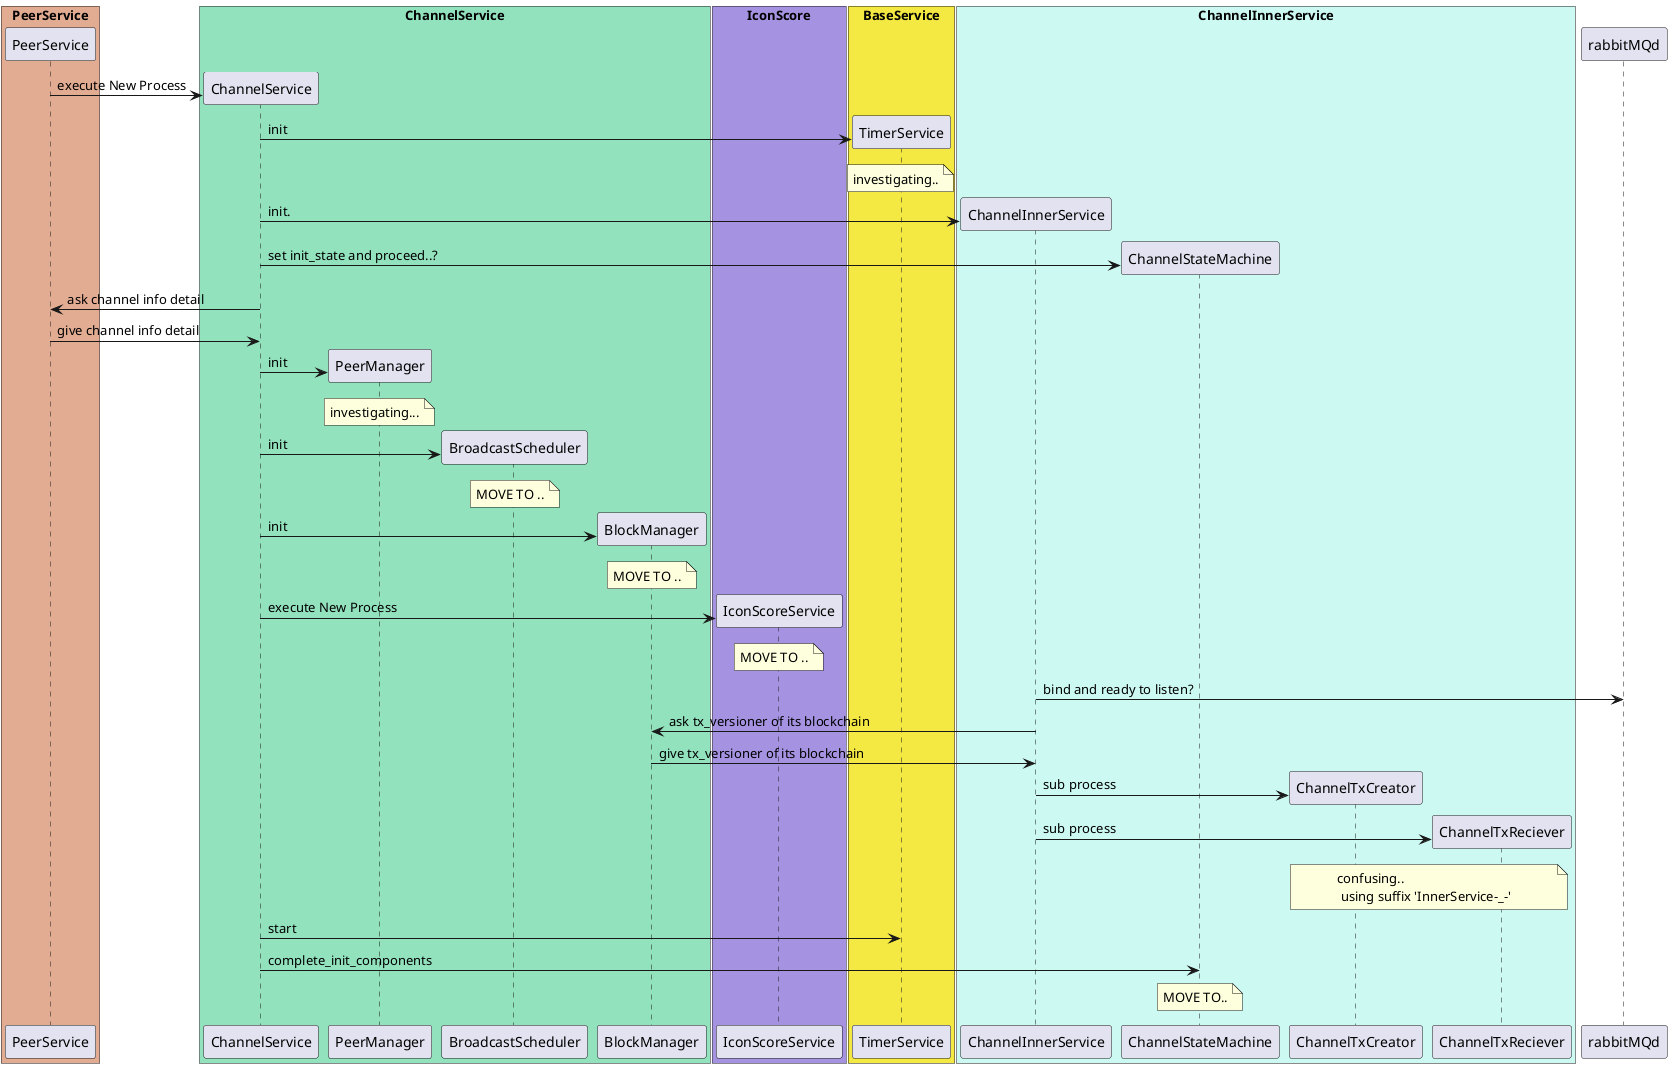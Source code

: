 
     ┌───────────┐                                                                                                                                                                                                                                                                                                ┌─────────┐
     │PeerService│                                                                                                                                                                                                                                                                                                │rabbitMQd│
     └─────┬─────┘                                                                                                                                                                                                                                                                                                └────┬────┘
           │execute New Process ┌──────────────┐                                                                                                                                                                                                                                                                       │
           │───────────────────>│ChannelService│                                                                                                                                                                                                                                                                       │
           │                    └──────┬───────┘                                                                                                                                                                                                                                                                       │
           │                                                                                       init                                                            ┌────────────┐                                                                                                                                      │
           │                           │ ─────────────────────────────────────────────────────────────────────────────────────────────────────────────────────────>│TimerService│                                                                                                                                      │
           │                           │                                                                                                                           └─────┬──────┘                                                                                                                                      │
           │                           │                                                                                                                         ╔═════════════════╗                                                                                                                                   │
           │                           │                                                                                                                         ║investigating.. ░║                                                                                                                                   │
           │                           │                                                                                                                         ╚═══════╤═════════╝                                                                                                                                   │
           │                           │                                                                       init.                                                     │                 ┌───────────────────┐                                                                                                       │
           │                           │ ─────────────────────────────────────────────────────────────────────────────────────────────────────────────────────────────────────────────────>│ChannelInnerService│                                                                                                       │
           │                           │                                                                                                                                 │                 └─────────┬─────────┘                                                                                                       │
           │                           │                                                                          set init_state and proceed..?                          │                                                ┌───────────────────┐                                                                        │
           │                           │ ────────────────────────────────────────────────────────────────────────────────────────────────────────────────────────────────────────────────────────────────────────────────>│ChannelStateMachine│                                                                        │
           │                           │                                                                                                                                 │                           │                    └─────────┬─────────┘                                                                        │
           │  ask channel info detail  │                                                                                                                                 │                           │                                                                                                                 │
           │<───────────────────────────                                                                                                                                 │                           │                              │                                                                                  │
           │                           │                                                                                                                                 │                           │                              │                                                                                  │
           │ give channel info detail  │                                                                                                                                 │                           │                              │                                                                                  │
           │───────────────────────────>                                                                                                                                 │                           │                              │                                                                                  │
           │                           │                                                                                                                                 │                           │                              │                                                                                  │
           │                           │       init       ┌───────────┐                                                                                                  │                           │                              │                                                                                  │
           │                           │ ────────────────>│PeerManager│                                                                                                  │                           │                              │                                                                                  │
           │                           │                  └─────┬─────┘                                                                                                  │                           │                              │                                                                                  │
           │                           │               ╔══════════════════╗                                                                                              │                           │                              │                                                                                  │
           │                           │               ║investigating... ░║                                                                                              │                           │                              │                                                                                  │
           │                           │               ╚════════╤═════════╝                                                                                              │                           │                              │                                                                                  │
           │                           │                  init  │                ┌──────────────────┐                                                                    │                           │                              │                                                                                  │
           │                           │ ───────────────────────────────────────>│BroadcastScheduler│                                                                    │                           │                              │                                                                                  │
           │                           │                        │                └────────┬─────────┘                                                                    │                           │                              │                                                                                  │
           │                           │                        │                    ╔════════════╗                                                                      │                           │                              │                                                                                  │
           │                           │                        │                    ║MOVE TO .. ░║                                                                      │                           │                              │                                                                                  │
           │                           │                        │                    ╚════╤═══════╝                                                                      │                           │                              │                                                                                  │
           │                           │                        │        init             │                    ┌────────────┐                                            │                           │                              │                                                                                  │
           │                           │ ─────────────────────────────────────────────────────────────────────>│BlockManager│                                            │                           │                              │                                                                                  │
           │                           │                        │                         │                    └─────┬──────┘                                            │                           │                              │                                                                                  │
           │                           │                        │                         │                     ╔════════════╗                                           │                           │                              │                                                                                  │
           │                           │                        │                         │                     ║MOVE TO .. ░║                                           │                           │                              │                                                                                  │
           │                           │                        │                         │                     ╚════╤═══════╝                                           │                           │                              │                                                                                  │
           │                           │                        │             execute New Process                    │                 ┌────────────────┐                │                           │                              │                                                                                  │
           │                           │ ─────────────────────────────────────────────────────────────────────────────────────────────>│IconScoreService│                │                           │                              │                                                                                  │
           │                           │                        │                         │                          │                 └───────┬────────┘                │                           │                              │                                                                                  │
           │                           │                        │                         │                          │                    ╔════════════╗                 │                           │                              │                                                                                  │
           │                           │                        │                         │                          │                    ║MOVE TO .. ░║                 │                           │                              │                                                                                  │
           │                           │                        │                         │                          │                    ╚════╤═══════╝                 │                           │                              │                                                                                  │
           │                           │                        │                         │                          │                         │                         │                           │                              │             bind and ready to listen?                                            │
           │                           │                        │                         │                          │                         │                         │                           │ ────────────────────────────────────────────────────────────────────────────────────────────────────────────────>
           │                           │                        │                         │                          │                         │                         │                           │                              │                                                                                  │
           │                           │                        │                         │                          │                      ask tx_versioner of its blockchain                       │                              │                                                                                  │
           │                           │                        │                         │                          │ <─────────────────────────────────────────────────────────────────────────────│                              │                                                                                  │
           │                           │                        │                         │                          │                         │                         │                           │                              │                                                                                  │
           │                           │                        │                         │                          │                      give tx_versioner of its blockchain                      │                              │                                                                                  │
           │                           │                        │                         │                          │ ─────────────────────────────────────────────────────────────────────────────>│                              │                                                                                  │
           │                           │                        │                         │                          │                         │                         │                           │                              │                                                                                  │
           │                           │                        │                         │                          │                         │                         │                           │                       fork.  │                    ┌────────────────┐                                            │
           │                           │                        │                         │                          │                         │                         │                           │ ─────────────────────────────────────────────────>│ChannelTxCreator│                                            │
           │                           │                        │                         │                          │                         │                         │                           │                              │                    └───────┬────────┘                                            │
           │                           │                        │                         │                          │                         │                         │                           │                              │      fork.                                     ┌─────────────────┐               │
           │                           │                        │                         │                          │                         │                         │                           │ ─────────────────────────────────────────────────────────────────────────────>│ChannelTxReciever│               │
           │                           │                        │                         │                          │                         │                         │                           │                              │                            │                   └────────┬────────┘               │
           │                           │                        │                         │                          │                         │                         │                           │                              │                   ╔════════╧══════════════════════════════════════╗              │
           │                           │                        │                         │                          │                         │                         │                           │                              │                   ║confusing..                                   ░║              │
           │                           │                        │                         │                          │                         │                         │                           │                              │                   ║ using suffix 'InnerService-_-'                ║              │
           │                           │                        │                         │                          │                         │                         │                           │                              │                   ╚════════╤════════════════════════════╤═════════╝              │
           │                           │                        │                         │           start          │                         │                         │                           │                              │                            │                            │                        │
           │                           │ ────────────────────────────────────────────────────────────────────────────────────────────────────────────────────────────────>                           │                              │                            │                            │                        │
           │                           │                        │                         │                          │                         │                         │                           │                              │                            │                            │                        │
           │                           │                        │                         │                          │    complete_init_components                       │                           │                              │                            │                            │                        │
           │                           │ ──────────────────────────────────────────────────────────────────────────────────────────────────────────────────────────────────────────────────────────────────────────────────────────>│                            │                            │                        │
           │                           │                        │                         │                          │                         │                         │                           │                              │                            │                            │                        │
           │                           │                        │                         │                          │                         │                         │                           │                         ╔════╧══════╗                     │                            │                        │
           │                                                                                                                                                                                                                   ║MOVE TO.. ░║                                                                           │
     ┌─────┴─────┐              ┌──────┴───────┐          ┌─────┴─────┐          ┌────────┴─────────┐          ┌─────┴──────┐          ┌───────┴────────┐          ┌─────┴──────┐          ┌─────────┴─────────┐          ┌────╚═══════════╝──┐          ┌───────┴────────┐          ┌────────┴────────┐          ┌────┴────┐
     │PeerService│              │ChannelService│          │PeerManager│          │BroadcastScheduler│          │BlockManager│          │IconScoreService│          │TimerService│          │ChannelInnerService│          │ChannelStateMachine│          │ChannelTxCreator│          │ChannelTxReciever│          │rabbitMQd│
     └───────────┘              └──────────────┘          └───────────┘          └──────────────────┘          └────────────┘          └────────────────┘          └────────────┘          └───────────────────┘          └───────────────────┘          └────────────────┘          └─────────────────┘          └─────────┘

@startuml

box "PeerService" #e2ac93
    participant PeerService
end box

box "ChannelService" #93e2be
    participant ChannelService 
    participant PeerManager 
    ' participant Signer
    participant BroadcastScheduler 
    participant BlockManager 
    ' participant NodeSubscriber
end box

box "IconScore" #a593e2
    participant IconScoreService
end box

box "BaseService" #f4e842 
    participant TimerService
end box 

box "ChannelInnerService" #ccf9f2
    participant ChannelInnerService
    participant ChannelStateMachine
    participant ChannelTxCreator
    participant ChannelTxReciever
end box 

create ChannelService
PeerService -> ChannelService: execute New Process

'---------- CHANNEL START 
create TimerService
ChannelService -> TimerService: init
note over TimerService: investigating..
create ChannelInnerService
ChannelService -> ChannelInnerService: init.
create ChannelStateMachine
ChannelService -> ChannelStateMachine: set init_state and proceed..?
ChannelService -> PeerService: ask channel info detail
PeerService -> ChannelService: give channel info detail

'---------- initialize channel by detailed info
create PeerManager
ChannelService -> PeerManager: init
note over PeerManager: investigating...

' BroadcastScheduler
create BroadcastScheduler
ChannelService -> BroadcastScheduler: init
note over BroadcastScheduler: MOVE TO ..

' BlockManager
create BlockManager
ChannelService -> BlockManager: init 
note over BlockManager: MOVE TO ..

'---------- SCORE-A
create IconScoreService 
ChannelService -> IconScoreService: execute New Process
note over IconScoreService: MOVE TO ..
'---------- SCORE-Z

ChannelInnerService -> rabbitMQd: bind and ready to listen?
ChannelInnerService -> BlockManager: ask tx_versioner of its blockchain
BlockManager -> ChannelInnerService: give tx_versioner of its blockchain

'---------- Initialize Sub ServiceS 
create ChannelTxCreator
ChannelInnerService -> ChannelTxCreator: sub process 
create ChannelTxReciever
ChannelInnerService -> ChannelTxReciever: sub process
note over ChannelTxCreator, ChannelTxReciever: confusing..\n using suffix 'InnerService-_-' 

'---------- finallei~ 
ChannelService -> TimerService: start
ChannelService -> ChannelStateMachine: complete_init_components
note over ChannelStateMachine: MOVE TO..
@enduml
